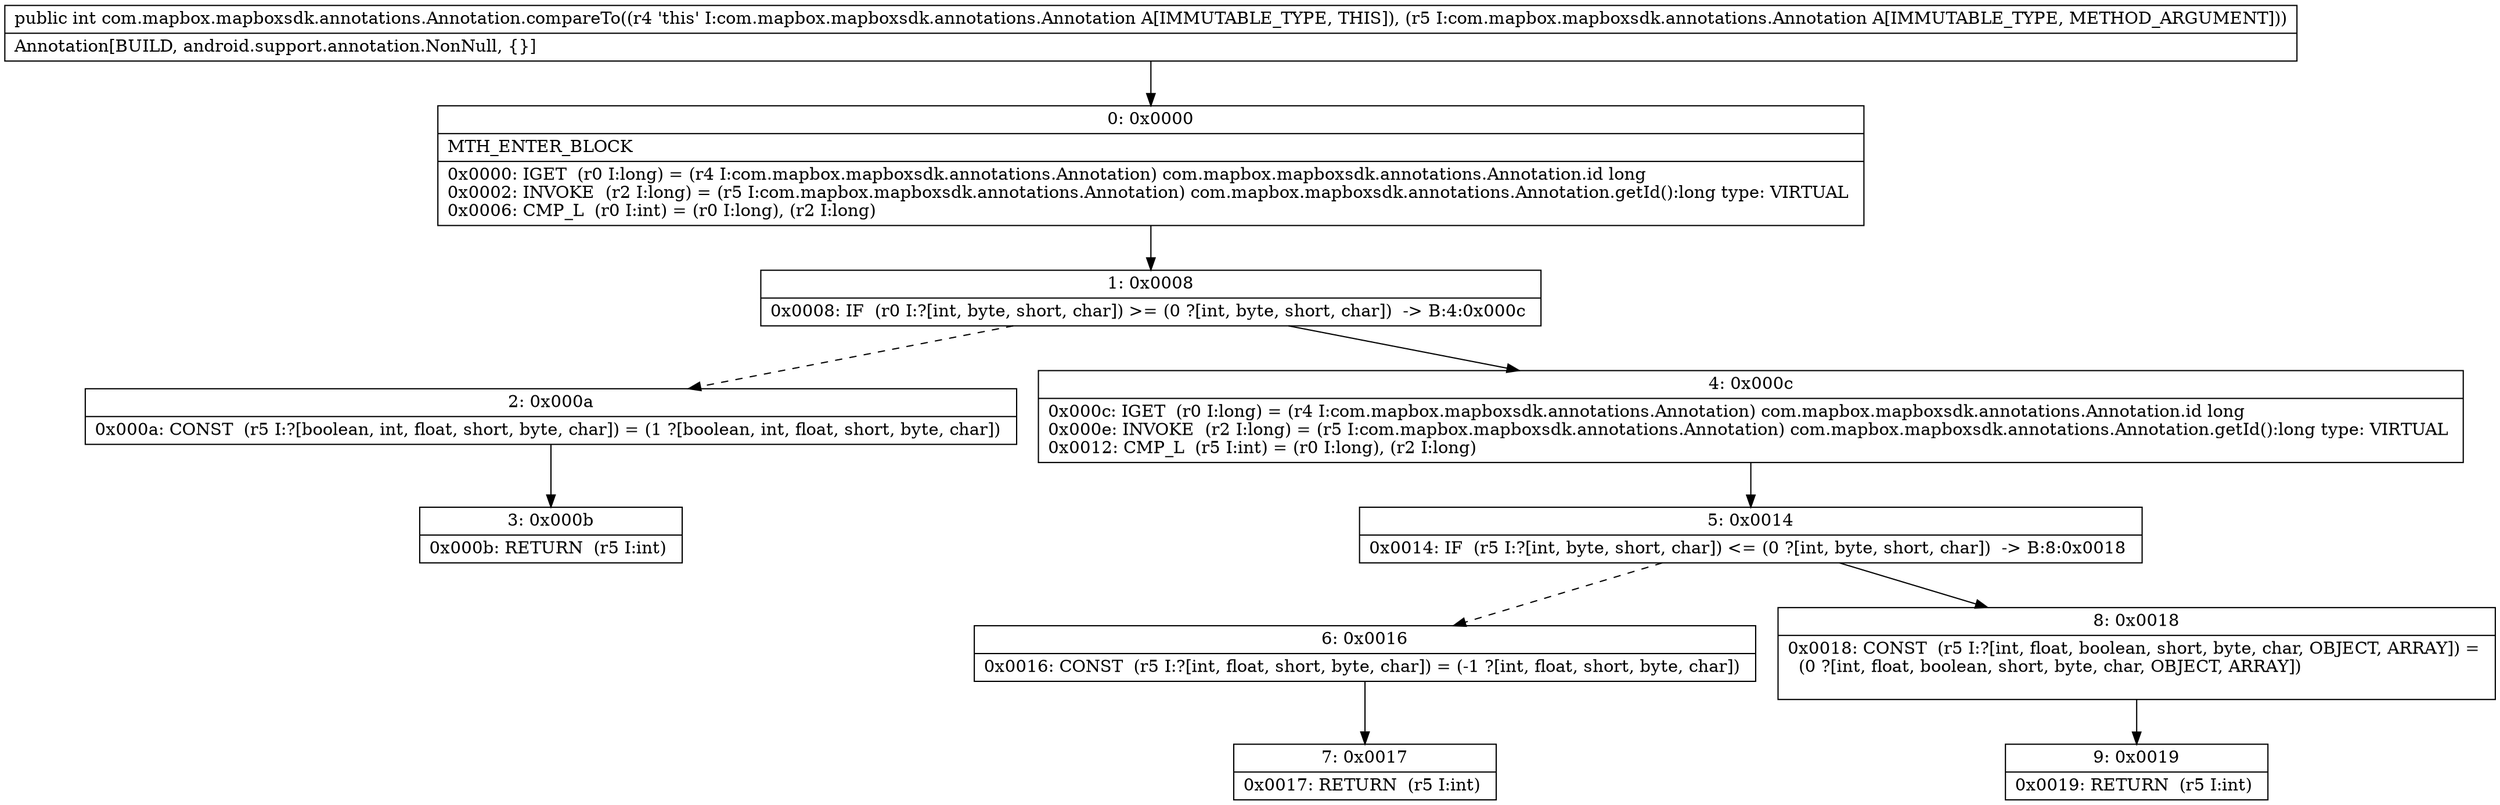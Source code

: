 digraph "CFG forcom.mapbox.mapboxsdk.annotations.Annotation.compareTo(Lcom\/mapbox\/mapboxsdk\/annotations\/Annotation;)I" {
Node_0 [shape=record,label="{0\:\ 0x0000|MTH_ENTER_BLOCK\l|0x0000: IGET  (r0 I:long) = (r4 I:com.mapbox.mapboxsdk.annotations.Annotation) com.mapbox.mapboxsdk.annotations.Annotation.id long \l0x0002: INVOKE  (r2 I:long) = (r5 I:com.mapbox.mapboxsdk.annotations.Annotation) com.mapbox.mapboxsdk.annotations.Annotation.getId():long type: VIRTUAL \l0x0006: CMP_L  (r0 I:int) = (r0 I:long), (r2 I:long) \l}"];
Node_1 [shape=record,label="{1\:\ 0x0008|0x0008: IF  (r0 I:?[int, byte, short, char]) \>= (0 ?[int, byte, short, char])  \-\> B:4:0x000c \l}"];
Node_2 [shape=record,label="{2\:\ 0x000a|0x000a: CONST  (r5 I:?[boolean, int, float, short, byte, char]) = (1 ?[boolean, int, float, short, byte, char]) \l}"];
Node_3 [shape=record,label="{3\:\ 0x000b|0x000b: RETURN  (r5 I:int) \l}"];
Node_4 [shape=record,label="{4\:\ 0x000c|0x000c: IGET  (r0 I:long) = (r4 I:com.mapbox.mapboxsdk.annotations.Annotation) com.mapbox.mapboxsdk.annotations.Annotation.id long \l0x000e: INVOKE  (r2 I:long) = (r5 I:com.mapbox.mapboxsdk.annotations.Annotation) com.mapbox.mapboxsdk.annotations.Annotation.getId():long type: VIRTUAL \l0x0012: CMP_L  (r5 I:int) = (r0 I:long), (r2 I:long) \l}"];
Node_5 [shape=record,label="{5\:\ 0x0014|0x0014: IF  (r5 I:?[int, byte, short, char]) \<= (0 ?[int, byte, short, char])  \-\> B:8:0x0018 \l}"];
Node_6 [shape=record,label="{6\:\ 0x0016|0x0016: CONST  (r5 I:?[int, float, short, byte, char]) = (\-1 ?[int, float, short, byte, char]) \l}"];
Node_7 [shape=record,label="{7\:\ 0x0017|0x0017: RETURN  (r5 I:int) \l}"];
Node_8 [shape=record,label="{8\:\ 0x0018|0x0018: CONST  (r5 I:?[int, float, boolean, short, byte, char, OBJECT, ARRAY]) = \l  (0 ?[int, float, boolean, short, byte, char, OBJECT, ARRAY])\l \l}"];
Node_9 [shape=record,label="{9\:\ 0x0019|0x0019: RETURN  (r5 I:int) \l}"];
MethodNode[shape=record,label="{public int com.mapbox.mapboxsdk.annotations.Annotation.compareTo((r4 'this' I:com.mapbox.mapboxsdk.annotations.Annotation A[IMMUTABLE_TYPE, THIS]), (r5 I:com.mapbox.mapboxsdk.annotations.Annotation A[IMMUTABLE_TYPE, METHOD_ARGUMENT]))  | Annotation[BUILD, android.support.annotation.NonNull, \{\}]\l}"];
MethodNode -> Node_0;
Node_0 -> Node_1;
Node_1 -> Node_2[style=dashed];
Node_1 -> Node_4;
Node_2 -> Node_3;
Node_4 -> Node_5;
Node_5 -> Node_6[style=dashed];
Node_5 -> Node_8;
Node_6 -> Node_7;
Node_8 -> Node_9;
}

